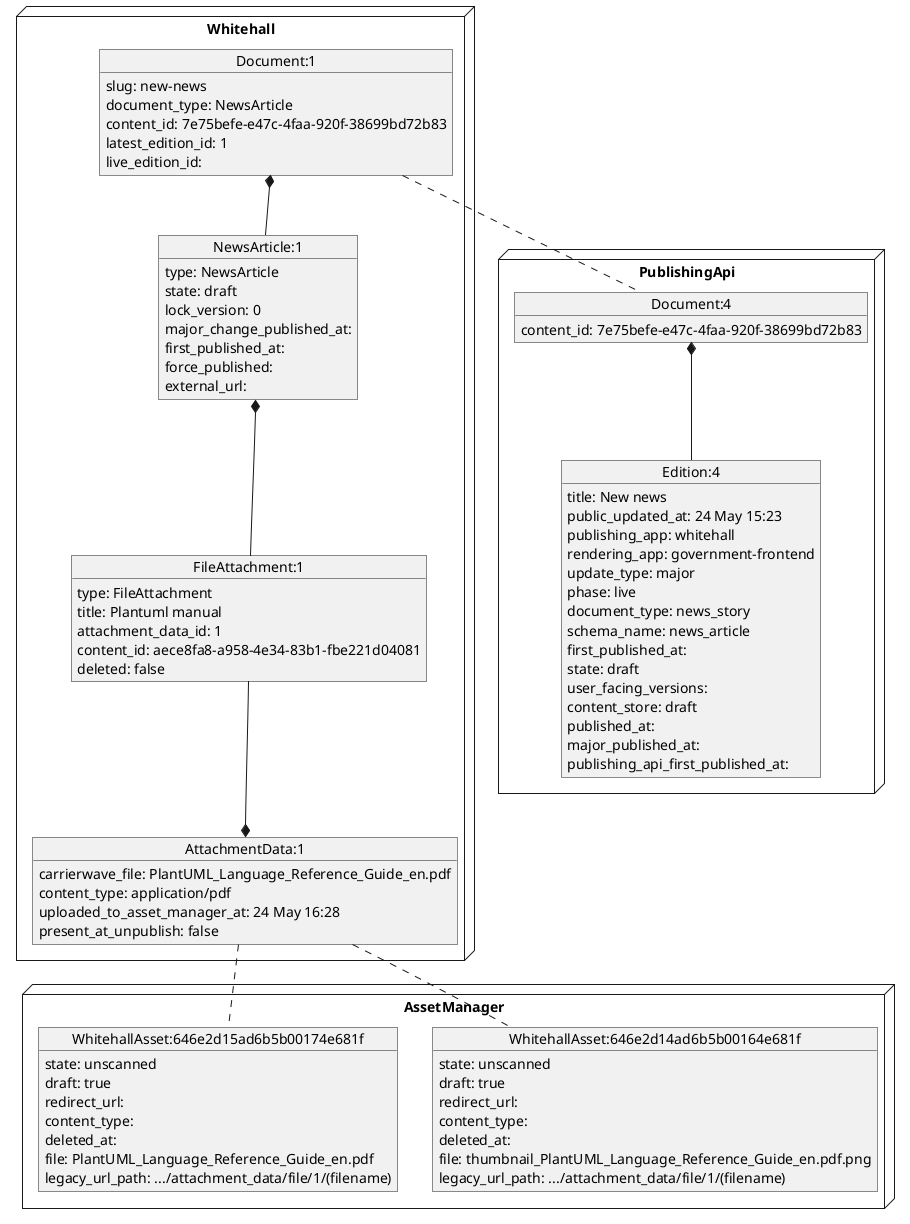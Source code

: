 @startuml
node Whitehall {
object "Document:1" as Document_1 {
  slug: new-news
  document_type: NewsArticle
  content_id: 7e75befe-e47c-4faa-920f-38699bd72b83
  latest_edition_id: 1
  live_edition_id:
}
together {
object "NewsArticle:1" as NewsArticle_1 {
  type: NewsArticle
  state: draft
  lock_version: 0
  major_change_published_at:
  first_published_at:
  force_published:
  external_url:
}
Document_1 *-- NewsArticle_1
object "FileAttachment:1" as FileAttachment_1 {
  type: FileAttachment
  title: Plantuml manual
  attachment_data_id: 1
  content_id: aece8fa8-a958-4e34-83b1-fbe221d04081
  deleted: false
}
NewsArticle_1 *-- FileAttachment_1
}
object "AttachmentData:1" as AttachmentData_1 {
  carrierwave_file: PlantUML_Language_Reference_Guide_en.pdf
  content_type: application/pdf
  uploaded_to_asset_manager_at: 24 May 16:28
  present_at_unpublish: false
}
AttachmentData_1 *-u- FileAttachment_1
}
node AssetManager {
object "WhitehallAsset:646e2d14ad6b5b00164e681f" as am_WhitehallAsset_646e2d14ad6b5b00164e681f {
  state: unscanned
  draft: true
  redirect_url:
  content_type:
  deleted_at:
  file: thumbnail_PlantUML_Language_Reference_Guide_en.pdf.png
  legacy_url_path: .../attachment_data/file/1/(filename)
}
object "WhitehallAsset:646e2d15ad6b5b00174e681f" as am_WhitehallAsset_646e2d15ad6b5b00174e681f {
  state: unscanned
  draft: true
  redirect_url:
  content_type:
  deleted_at:
  file: PlantUML_Language_Reference_Guide_en.pdf
  legacy_url_path: .../attachment_data/file/1/(filename)
}
}
node PublishingApi {
object "Document:4" as pubapi_Document_4 {
  content_id: 7e75befe-e47c-4faa-920f-38699bd72b83
}
object "Edition:4" as pubapi_Edition_4 {
  title: New news
  public_updated_at: 24 May 15:23
  publishing_app: whitehall
  rendering_app: government-frontend
  update_type: major
  phase: live
  document_type: news_story
  schema_name: news_article
  first_published_at:
  state: draft
  user_facing_versions:
  content_store: draft
  published_at:
  major_published_at:
  publishing_api_first_published_at:
}
pubapi_Document_4 *-- pubapi_Edition_4
}
Document_1 .. pubapi_Document_4
AttachmentData_1 .. am_WhitehallAsset_646e2d14ad6b5b00164e681f
AttachmentData_1 .. am_WhitehallAsset_646e2d15ad6b5b00174e681f
@enduml